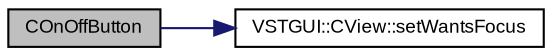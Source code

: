 digraph "COnOffButton"
{
  bgcolor="transparent";
  edge [fontname="Arial",fontsize="9",labelfontname="Arial",labelfontsize="9"];
  node [fontname="Arial",fontsize="9",shape=record];
  rankdir="LR";
  Node1 [label="COnOffButton",height=0.2,width=0.4,color="black", fillcolor="grey75", style="filled" fontcolor="black"];
  Node1 -> Node2 [color="midnightblue",fontsize="9",style="solid",fontname="Arial"];
  Node2 [label="VSTGUI::CView::setWantsFocus",height=0.2,width=0.4,color="black",URL="$class_v_s_t_g_u_i_1_1_c_view.html#a7c938477f787fe59b0eacb147a8c03a5",tooltip="set focus support on/off "];
}
